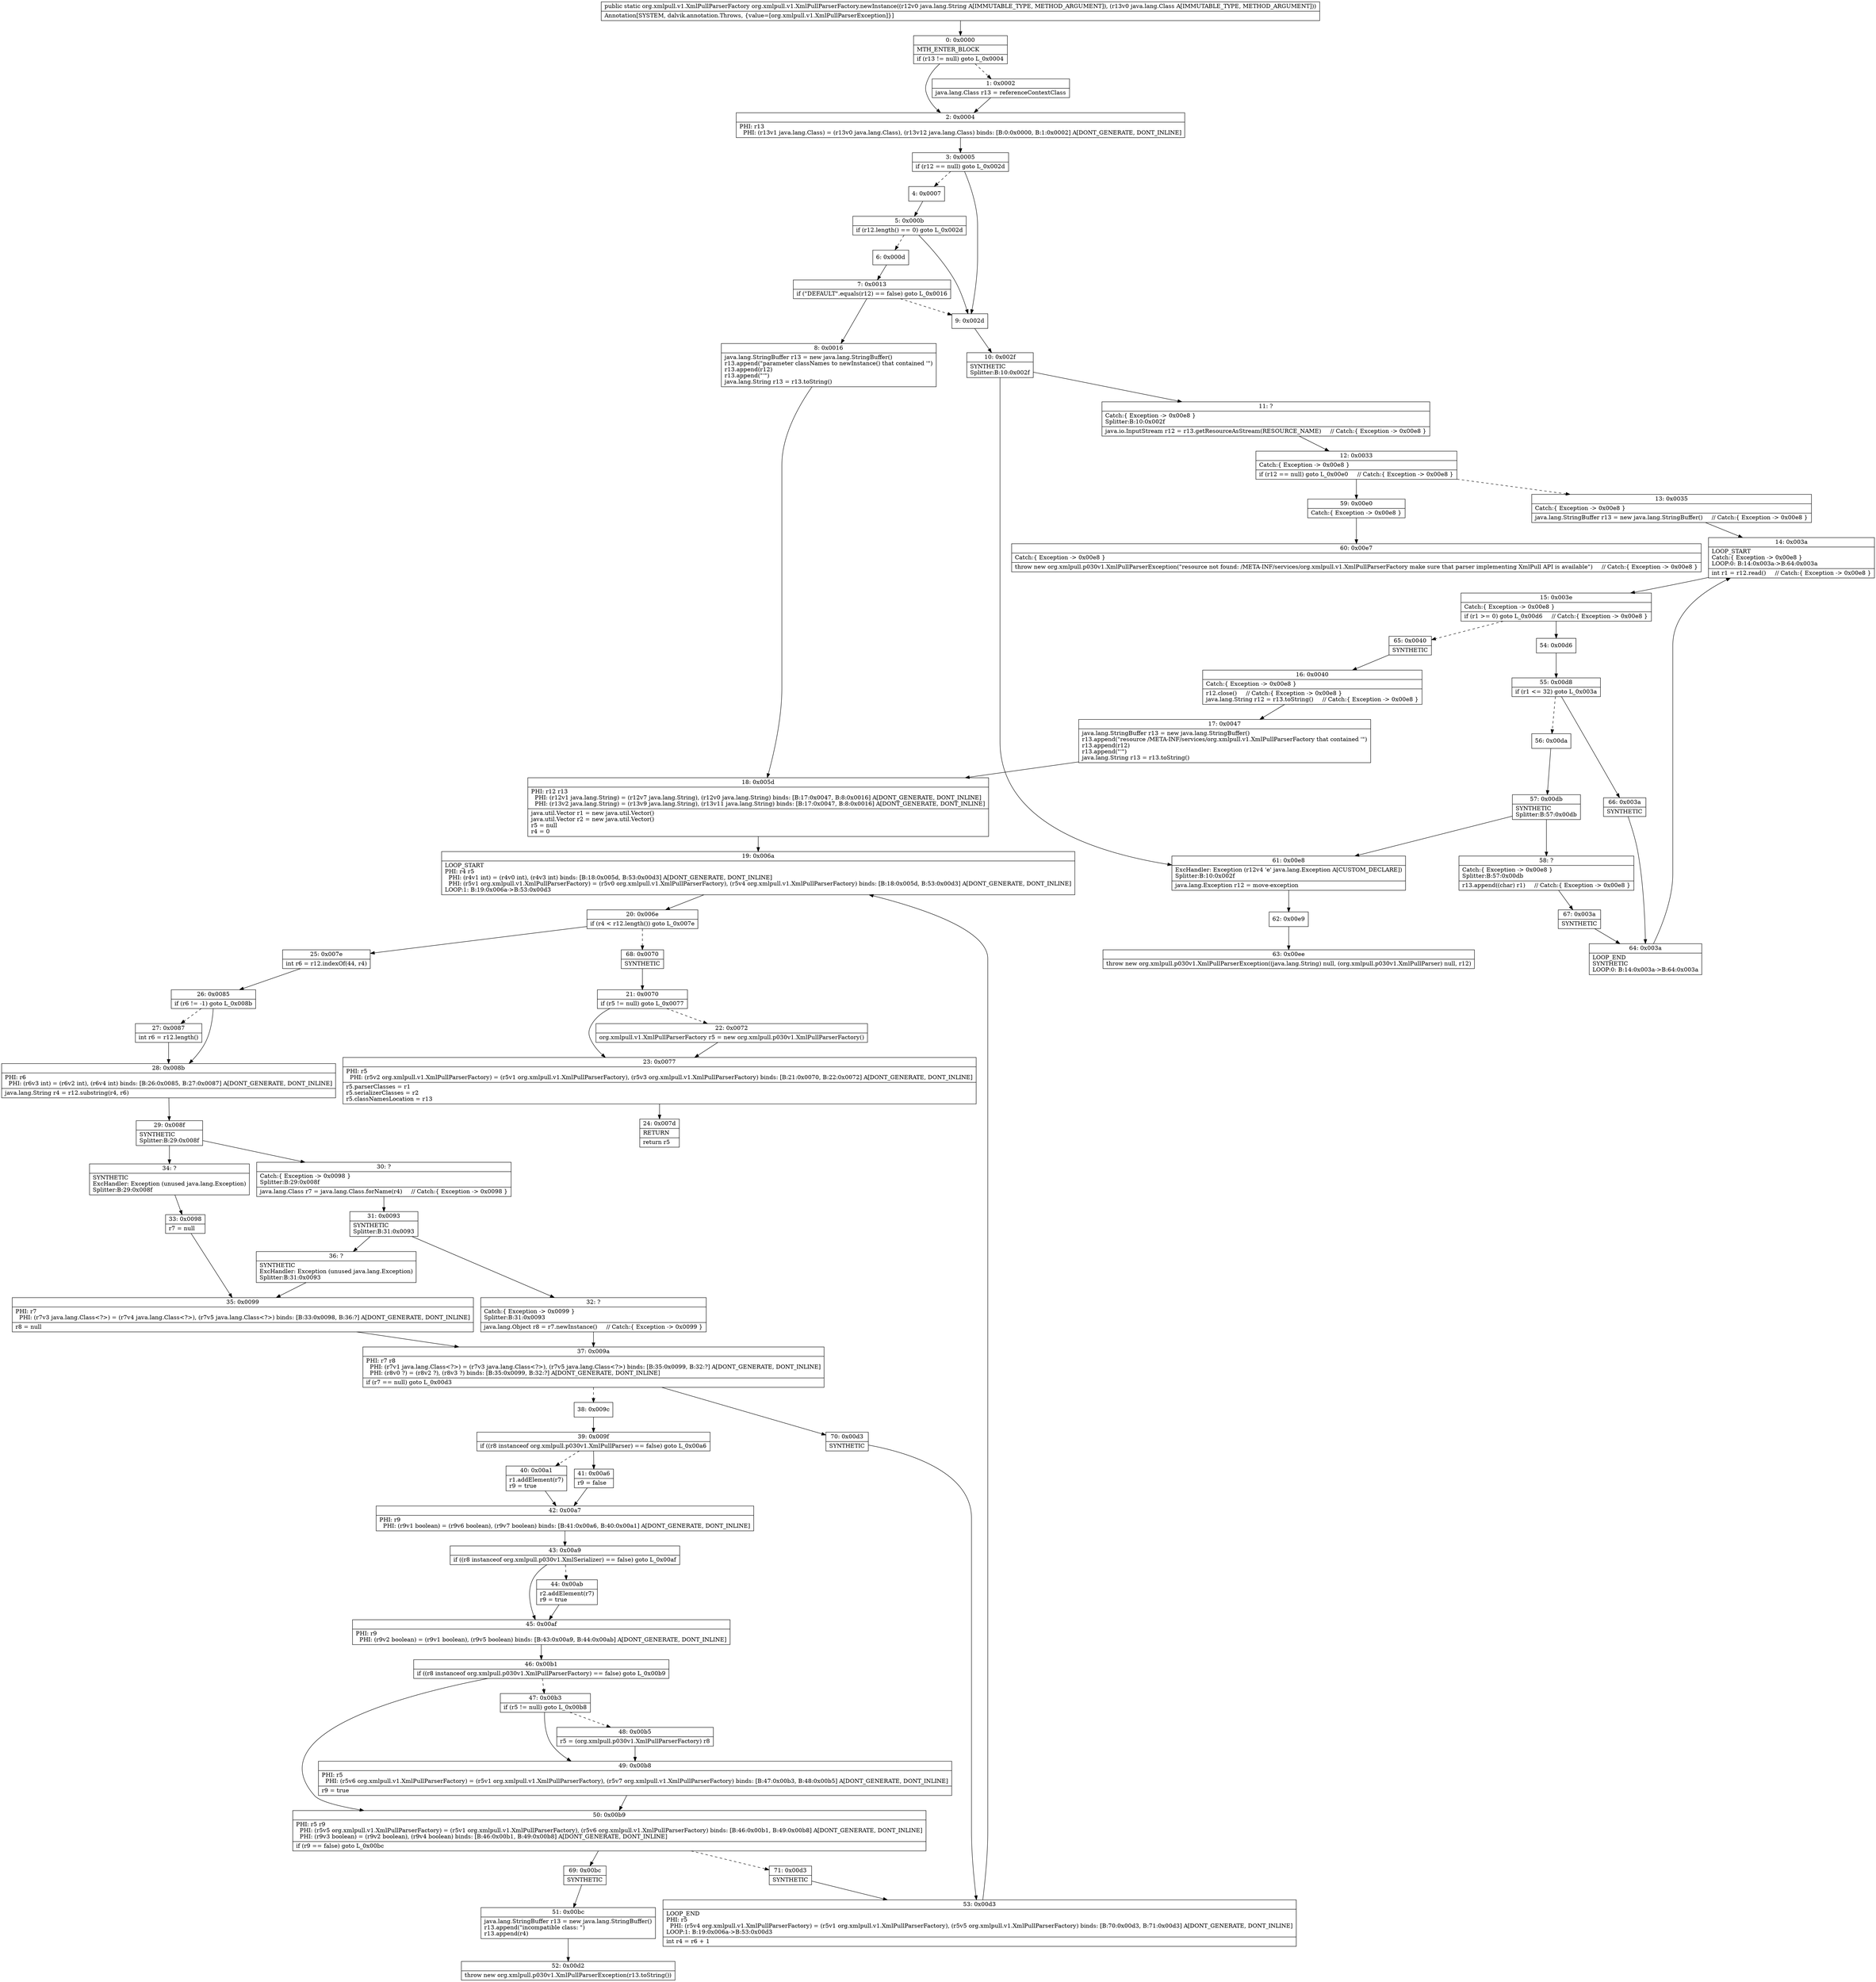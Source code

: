 digraph "CFG fororg.xmlpull.v1.XmlPullParserFactory.newInstance(Ljava\/lang\/String;Ljava\/lang\/Class;)Lorg\/xmlpull\/v1\/XmlPullParserFactory;" {
Node_0 [shape=record,label="{0\:\ 0x0000|MTH_ENTER_BLOCK\l|if (r13 != null) goto L_0x0004\l}"];
Node_1 [shape=record,label="{1\:\ 0x0002|java.lang.Class r13 = referenceContextClass\l}"];
Node_2 [shape=record,label="{2\:\ 0x0004|PHI: r13 \l  PHI: (r13v1 java.lang.Class) = (r13v0 java.lang.Class), (r13v12 java.lang.Class) binds: [B:0:0x0000, B:1:0x0002] A[DONT_GENERATE, DONT_INLINE]\l}"];
Node_3 [shape=record,label="{3\:\ 0x0005|if (r12 == null) goto L_0x002d\l}"];
Node_4 [shape=record,label="{4\:\ 0x0007}"];
Node_5 [shape=record,label="{5\:\ 0x000b|if (r12.length() == 0) goto L_0x002d\l}"];
Node_6 [shape=record,label="{6\:\ 0x000d}"];
Node_7 [shape=record,label="{7\:\ 0x0013|if (\"DEFAULT\".equals(r12) == false) goto L_0x0016\l}"];
Node_8 [shape=record,label="{8\:\ 0x0016|java.lang.StringBuffer r13 = new java.lang.StringBuffer()\lr13.append(\"parameter classNames to newInstance() that contained '\")\lr13.append(r12)\lr13.append(\"'\")\ljava.lang.String r13 = r13.toString()\l}"];
Node_9 [shape=record,label="{9\:\ 0x002d}"];
Node_10 [shape=record,label="{10\:\ 0x002f|SYNTHETIC\lSplitter:B:10:0x002f\l}"];
Node_11 [shape=record,label="{11\:\ ?|Catch:\{ Exception \-\> 0x00e8 \}\lSplitter:B:10:0x002f\l|java.io.InputStream r12 = r13.getResourceAsStream(RESOURCE_NAME)     \/\/ Catch:\{ Exception \-\> 0x00e8 \}\l}"];
Node_12 [shape=record,label="{12\:\ 0x0033|Catch:\{ Exception \-\> 0x00e8 \}\l|if (r12 == null) goto L_0x00e0     \/\/ Catch:\{ Exception \-\> 0x00e8 \}\l}"];
Node_13 [shape=record,label="{13\:\ 0x0035|Catch:\{ Exception \-\> 0x00e8 \}\l|java.lang.StringBuffer r13 = new java.lang.StringBuffer()     \/\/ Catch:\{ Exception \-\> 0x00e8 \}\l}"];
Node_14 [shape=record,label="{14\:\ 0x003a|LOOP_START\lCatch:\{ Exception \-\> 0x00e8 \}\lLOOP:0: B:14:0x003a\-\>B:64:0x003a\l|int r1 = r12.read()     \/\/ Catch:\{ Exception \-\> 0x00e8 \}\l}"];
Node_15 [shape=record,label="{15\:\ 0x003e|Catch:\{ Exception \-\> 0x00e8 \}\l|if (r1 \>= 0) goto L_0x00d6     \/\/ Catch:\{ Exception \-\> 0x00e8 \}\l}"];
Node_16 [shape=record,label="{16\:\ 0x0040|Catch:\{ Exception \-\> 0x00e8 \}\l|r12.close()     \/\/ Catch:\{ Exception \-\> 0x00e8 \}\ljava.lang.String r12 = r13.toString()     \/\/ Catch:\{ Exception \-\> 0x00e8 \}\l}"];
Node_17 [shape=record,label="{17\:\ 0x0047|java.lang.StringBuffer r13 = new java.lang.StringBuffer()\lr13.append(\"resource \/META\-INF\/services\/org.xmlpull.v1.XmlPullParserFactory that contained '\")\lr13.append(r12)\lr13.append(\"'\")\ljava.lang.String r13 = r13.toString()\l}"];
Node_18 [shape=record,label="{18\:\ 0x005d|PHI: r12 r13 \l  PHI: (r12v1 java.lang.String) = (r12v7 java.lang.String), (r12v0 java.lang.String) binds: [B:17:0x0047, B:8:0x0016] A[DONT_GENERATE, DONT_INLINE]\l  PHI: (r13v2 java.lang.String) = (r13v9 java.lang.String), (r13v11 java.lang.String) binds: [B:17:0x0047, B:8:0x0016] A[DONT_GENERATE, DONT_INLINE]\l|java.util.Vector r1 = new java.util.Vector()\ljava.util.Vector r2 = new java.util.Vector()\lr5 = null\lr4 = 0\l}"];
Node_19 [shape=record,label="{19\:\ 0x006a|LOOP_START\lPHI: r4 r5 \l  PHI: (r4v1 int) = (r4v0 int), (r4v3 int) binds: [B:18:0x005d, B:53:0x00d3] A[DONT_GENERATE, DONT_INLINE]\l  PHI: (r5v1 org.xmlpull.v1.XmlPullParserFactory) = (r5v0 org.xmlpull.v1.XmlPullParserFactory), (r5v4 org.xmlpull.v1.XmlPullParserFactory) binds: [B:18:0x005d, B:53:0x00d3] A[DONT_GENERATE, DONT_INLINE]\lLOOP:1: B:19:0x006a\-\>B:53:0x00d3\l}"];
Node_20 [shape=record,label="{20\:\ 0x006e|if (r4 \< r12.length()) goto L_0x007e\l}"];
Node_21 [shape=record,label="{21\:\ 0x0070|if (r5 != null) goto L_0x0077\l}"];
Node_22 [shape=record,label="{22\:\ 0x0072|org.xmlpull.v1.XmlPullParserFactory r5 = new org.xmlpull.p030v1.XmlPullParserFactory()\l}"];
Node_23 [shape=record,label="{23\:\ 0x0077|PHI: r5 \l  PHI: (r5v2 org.xmlpull.v1.XmlPullParserFactory) = (r5v1 org.xmlpull.v1.XmlPullParserFactory), (r5v3 org.xmlpull.v1.XmlPullParserFactory) binds: [B:21:0x0070, B:22:0x0072] A[DONT_GENERATE, DONT_INLINE]\l|r5.parserClasses = r1\lr5.serializerClasses = r2\lr5.classNamesLocation = r13\l}"];
Node_24 [shape=record,label="{24\:\ 0x007d|RETURN\l|return r5\l}"];
Node_25 [shape=record,label="{25\:\ 0x007e|int r6 = r12.indexOf(44, r4)\l}"];
Node_26 [shape=record,label="{26\:\ 0x0085|if (r6 != \-1) goto L_0x008b\l}"];
Node_27 [shape=record,label="{27\:\ 0x0087|int r6 = r12.length()\l}"];
Node_28 [shape=record,label="{28\:\ 0x008b|PHI: r6 \l  PHI: (r6v3 int) = (r6v2 int), (r6v4 int) binds: [B:26:0x0085, B:27:0x0087] A[DONT_GENERATE, DONT_INLINE]\l|java.lang.String r4 = r12.substring(r4, r6)\l}"];
Node_29 [shape=record,label="{29\:\ 0x008f|SYNTHETIC\lSplitter:B:29:0x008f\l}"];
Node_30 [shape=record,label="{30\:\ ?|Catch:\{ Exception \-\> 0x0098 \}\lSplitter:B:29:0x008f\l|java.lang.Class r7 = java.lang.Class.forName(r4)     \/\/ Catch:\{ Exception \-\> 0x0098 \}\l}"];
Node_31 [shape=record,label="{31\:\ 0x0093|SYNTHETIC\lSplitter:B:31:0x0093\l}"];
Node_32 [shape=record,label="{32\:\ ?|Catch:\{ Exception \-\> 0x0099 \}\lSplitter:B:31:0x0093\l|java.lang.Object r8 = r7.newInstance()     \/\/ Catch:\{ Exception \-\> 0x0099 \}\l}"];
Node_33 [shape=record,label="{33\:\ 0x0098|r7 = null\l}"];
Node_34 [shape=record,label="{34\:\ ?|SYNTHETIC\lExcHandler: Exception (unused java.lang.Exception)\lSplitter:B:29:0x008f\l}"];
Node_35 [shape=record,label="{35\:\ 0x0099|PHI: r7 \l  PHI: (r7v3 java.lang.Class\<?\>) = (r7v4 java.lang.Class\<?\>), (r7v5 java.lang.Class\<?\>) binds: [B:33:0x0098, B:36:?] A[DONT_GENERATE, DONT_INLINE]\l|r8 = null\l}"];
Node_36 [shape=record,label="{36\:\ ?|SYNTHETIC\lExcHandler: Exception (unused java.lang.Exception)\lSplitter:B:31:0x0093\l}"];
Node_37 [shape=record,label="{37\:\ 0x009a|PHI: r7 r8 \l  PHI: (r7v1 java.lang.Class\<?\>) = (r7v3 java.lang.Class\<?\>), (r7v5 java.lang.Class\<?\>) binds: [B:35:0x0099, B:32:?] A[DONT_GENERATE, DONT_INLINE]\l  PHI: (r8v0 ?) = (r8v2 ?), (r8v3 ?) binds: [B:35:0x0099, B:32:?] A[DONT_GENERATE, DONT_INLINE]\l|if (r7 == null) goto L_0x00d3\l}"];
Node_38 [shape=record,label="{38\:\ 0x009c}"];
Node_39 [shape=record,label="{39\:\ 0x009f|if ((r8 instanceof org.xmlpull.p030v1.XmlPullParser) == false) goto L_0x00a6\l}"];
Node_40 [shape=record,label="{40\:\ 0x00a1|r1.addElement(r7)\lr9 = true\l}"];
Node_41 [shape=record,label="{41\:\ 0x00a6|r9 = false\l}"];
Node_42 [shape=record,label="{42\:\ 0x00a7|PHI: r9 \l  PHI: (r9v1 boolean) = (r9v6 boolean), (r9v7 boolean) binds: [B:41:0x00a6, B:40:0x00a1] A[DONT_GENERATE, DONT_INLINE]\l}"];
Node_43 [shape=record,label="{43\:\ 0x00a9|if ((r8 instanceof org.xmlpull.p030v1.XmlSerializer) == false) goto L_0x00af\l}"];
Node_44 [shape=record,label="{44\:\ 0x00ab|r2.addElement(r7)\lr9 = true\l}"];
Node_45 [shape=record,label="{45\:\ 0x00af|PHI: r9 \l  PHI: (r9v2 boolean) = (r9v1 boolean), (r9v5 boolean) binds: [B:43:0x00a9, B:44:0x00ab] A[DONT_GENERATE, DONT_INLINE]\l}"];
Node_46 [shape=record,label="{46\:\ 0x00b1|if ((r8 instanceof org.xmlpull.p030v1.XmlPullParserFactory) == false) goto L_0x00b9\l}"];
Node_47 [shape=record,label="{47\:\ 0x00b3|if (r5 != null) goto L_0x00b8\l}"];
Node_48 [shape=record,label="{48\:\ 0x00b5|r5 = (org.xmlpull.p030v1.XmlPullParserFactory) r8\l}"];
Node_49 [shape=record,label="{49\:\ 0x00b8|PHI: r5 \l  PHI: (r5v6 org.xmlpull.v1.XmlPullParserFactory) = (r5v1 org.xmlpull.v1.XmlPullParserFactory), (r5v7 org.xmlpull.v1.XmlPullParserFactory) binds: [B:47:0x00b3, B:48:0x00b5] A[DONT_GENERATE, DONT_INLINE]\l|r9 = true\l}"];
Node_50 [shape=record,label="{50\:\ 0x00b9|PHI: r5 r9 \l  PHI: (r5v5 org.xmlpull.v1.XmlPullParserFactory) = (r5v1 org.xmlpull.v1.XmlPullParserFactory), (r5v6 org.xmlpull.v1.XmlPullParserFactory) binds: [B:46:0x00b1, B:49:0x00b8] A[DONT_GENERATE, DONT_INLINE]\l  PHI: (r9v3 boolean) = (r9v2 boolean), (r9v4 boolean) binds: [B:46:0x00b1, B:49:0x00b8] A[DONT_GENERATE, DONT_INLINE]\l|if (r9 == false) goto L_0x00bc\l}"];
Node_51 [shape=record,label="{51\:\ 0x00bc|java.lang.StringBuffer r13 = new java.lang.StringBuffer()\lr13.append(\"incompatible class: \")\lr13.append(r4)\l}"];
Node_52 [shape=record,label="{52\:\ 0x00d2|throw new org.xmlpull.p030v1.XmlPullParserException(r13.toString())\l}"];
Node_53 [shape=record,label="{53\:\ 0x00d3|LOOP_END\lPHI: r5 \l  PHI: (r5v4 org.xmlpull.v1.XmlPullParserFactory) = (r5v1 org.xmlpull.v1.XmlPullParserFactory), (r5v5 org.xmlpull.v1.XmlPullParserFactory) binds: [B:70:0x00d3, B:71:0x00d3] A[DONT_GENERATE, DONT_INLINE]\lLOOP:1: B:19:0x006a\-\>B:53:0x00d3\l|int r4 = r6 + 1\l}"];
Node_54 [shape=record,label="{54\:\ 0x00d6}"];
Node_55 [shape=record,label="{55\:\ 0x00d8|if (r1 \<= 32) goto L_0x003a\l}"];
Node_56 [shape=record,label="{56\:\ 0x00da}"];
Node_57 [shape=record,label="{57\:\ 0x00db|SYNTHETIC\lSplitter:B:57:0x00db\l}"];
Node_58 [shape=record,label="{58\:\ ?|Catch:\{ Exception \-\> 0x00e8 \}\lSplitter:B:57:0x00db\l|r13.append((char) r1)     \/\/ Catch:\{ Exception \-\> 0x00e8 \}\l}"];
Node_59 [shape=record,label="{59\:\ 0x00e0|Catch:\{ Exception \-\> 0x00e8 \}\l}"];
Node_60 [shape=record,label="{60\:\ 0x00e7|Catch:\{ Exception \-\> 0x00e8 \}\l|throw new org.xmlpull.p030v1.XmlPullParserException(\"resource not found: \/META\-INF\/services\/org.xmlpull.v1.XmlPullParserFactory make sure that parser implementing XmlPull API is available\")     \/\/ Catch:\{ Exception \-\> 0x00e8 \}\l}"];
Node_61 [shape=record,label="{61\:\ 0x00e8|ExcHandler: Exception (r12v4 'e' java.lang.Exception A[CUSTOM_DECLARE])\lSplitter:B:10:0x002f\l|java.lang.Exception r12 = move\-exception\l}"];
Node_62 [shape=record,label="{62\:\ 0x00e9}"];
Node_63 [shape=record,label="{63\:\ 0x00ee|throw new org.xmlpull.p030v1.XmlPullParserException((java.lang.String) null, (org.xmlpull.p030v1.XmlPullParser) null, r12)\l}"];
Node_64 [shape=record,label="{64\:\ 0x003a|LOOP_END\lSYNTHETIC\lLOOP:0: B:14:0x003a\-\>B:64:0x003a\l}"];
Node_65 [shape=record,label="{65\:\ 0x0040|SYNTHETIC\l}"];
Node_66 [shape=record,label="{66\:\ 0x003a|SYNTHETIC\l}"];
Node_67 [shape=record,label="{67\:\ 0x003a|SYNTHETIC\l}"];
Node_68 [shape=record,label="{68\:\ 0x0070|SYNTHETIC\l}"];
Node_69 [shape=record,label="{69\:\ 0x00bc|SYNTHETIC\l}"];
Node_70 [shape=record,label="{70\:\ 0x00d3|SYNTHETIC\l}"];
Node_71 [shape=record,label="{71\:\ 0x00d3|SYNTHETIC\l}"];
MethodNode[shape=record,label="{public static org.xmlpull.v1.XmlPullParserFactory org.xmlpull.v1.XmlPullParserFactory.newInstance((r12v0 java.lang.String A[IMMUTABLE_TYPE, METHOD_ARGUMENT]), (r13v0 java.lang.Class A[IMMUTABLE_TYPE, METHOD_ARGUMENT]))  | Annotation[SYSTEM, dalvik.annotation.Throws, \{value=[org.xmlpull.v1.XmlPullParserException]\}]\l}"];
MethodNode -> Node_0;
Node_0 -> Node_1[style=dashed];
Node_0 -> Node_2;
Node_1 -> Node_2;
Node_2 -> Node_3;
Node_3 -> Node_4[style=dashed];
Node_3 -> Node_9;
Node_4 -> Node_5;
Node_5 -> Node_6[style=dashed];
Node_5 -> Node_9;
Node_6 -> Node_7;
Node_7 -> Node_8;
Node_7 -> Node_9[style=dashed];
Node_8 -> Node_18;
Node_9 -> Node_10;
Node_10 -> Node_11;
Node_10 -> Node_61;
Node_11 -> Node_12;
Node_12 -> Node_13[style=dashed];
Node_12 -> Node_59;
Node_13 -> Node_14;
Node_14 -> Node_15;
Node_15 -> Node_54;
Node_15 -> Node_65[style=dashed];
Node_16 -> Node_17;
Node_17 -> Node_18;
Node_18 -> Node_19;
Node_19 -> Node_20;
Node_20 -> Node_25;
Node_20 -> Node_68[style=dashed];
Node_21 -> Node_22[style=dashed];
Node_21 -> Node_23;
Node_22 -> Node_23;
Node_23 -> Node_24;
Node_25 -> Node_26;
Node_26 -> Node_27[style=dashed];
Node_26 -> Node_28;
Node_27 -> Node_28;
Node_28 -> Node_29;
Node_29 -> Node_30;
Node_29 -> Node_34;
Node_30 -> Node_31;
Node_31 -> Node_32;
Node_31 -> Node_36;
Node_32 -> Node_37;
Node_33 -> Node_35;
Node_34 -> Node_33;
Node_35 -> Node_37;
Node_36 -> Node_35;
Node_37 -> Node_38[style=dashed];
Node_37 -> Node_70;
Node_38 -> Node_39;
Node_39 -> Node_40[style=dashed];
Node_39 -> Node_41;
Node_40 -> Node_42;
Node_41 -> Node_42;
Node_42 -> Node_43;
Node_43 -> Node_44[style=dashed];
Node_43 -> Node_45;
Node_44 -> Node_45;
Node_45 -> Node_46;
Node_46 -> Node_47[style=dashed];
Node_46 -> Node_50;
Node_47 -> Node_48[style=dashed];
Node_47 -> Node_49;
Node_48 -> Node_49;
Node_49 -> Node_50;
Node_50 -> Node_69;
Node_50 -> Node_71[style=dashed];
Node_51 -> Node_52;
Node_53 -> Node_19;
Node_54 -> Node_55;
Node_55 -> Node_56[style=dashed];
Node_55 -> Node_66;
Node_56 -> Node_57;
Node_57 -> Node_58;
Node_57 -> Node_61;
Node_58 -> Node_67;
Node_59 -> Node_60;
Node_61 -> Node_62;
Node_62 -> Node_63;
Node_64 -> Node_14;
Node_65 -> Node_16;
Node_66 -> Node_64;
Node_67 -> Node_64;
Node_68 -> Node_21;
Node_69 -> Node_51;
Node_70 -> Node_53;
Node_71 -> Node_53;
}

